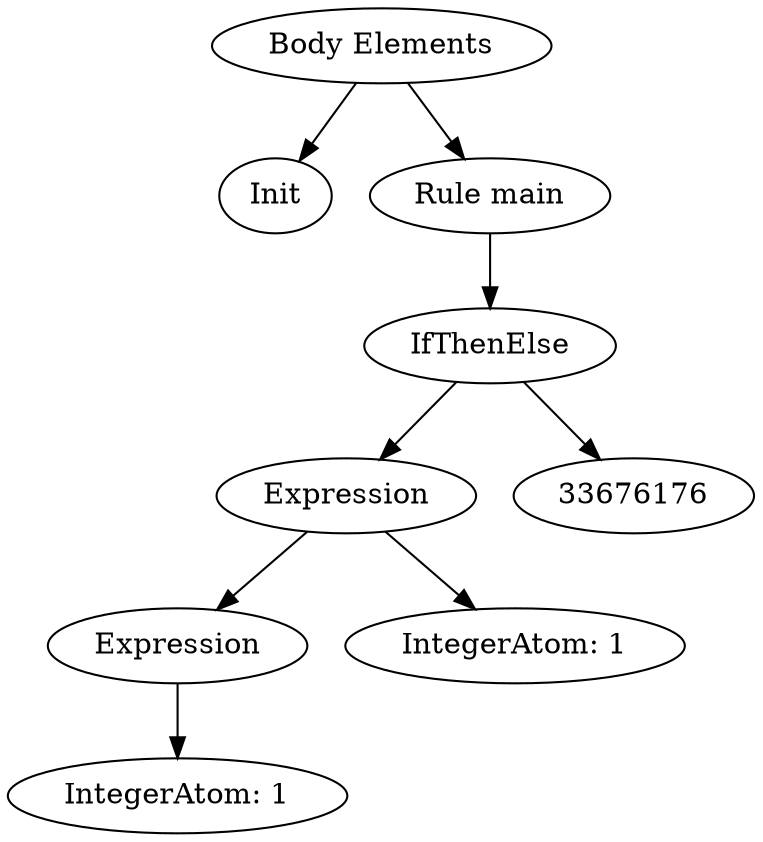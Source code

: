 digraph "main" {
    33694032 [label="Init"];
    33694448 [label="Rule main"];
    33694448 -> 33694368;
    33693696 [label="IntegerAtom: 1"];
    33693760 [label="Expression"];
    33693760 -> 33693696;
    33676112 [label="IntegerAtom: 1"];
    33693840 [label="Expression"];
    33693840 -> 33693760;
    33693840 -> 33676112;
    33694368 [label="IfThenElse"];
    33694368 -> 33693840;
    33694368 -> 33676176;
    33694096 [label="Body Elements"];
    33694096 -> 33694032;
    33694096 -> 33694448;
}